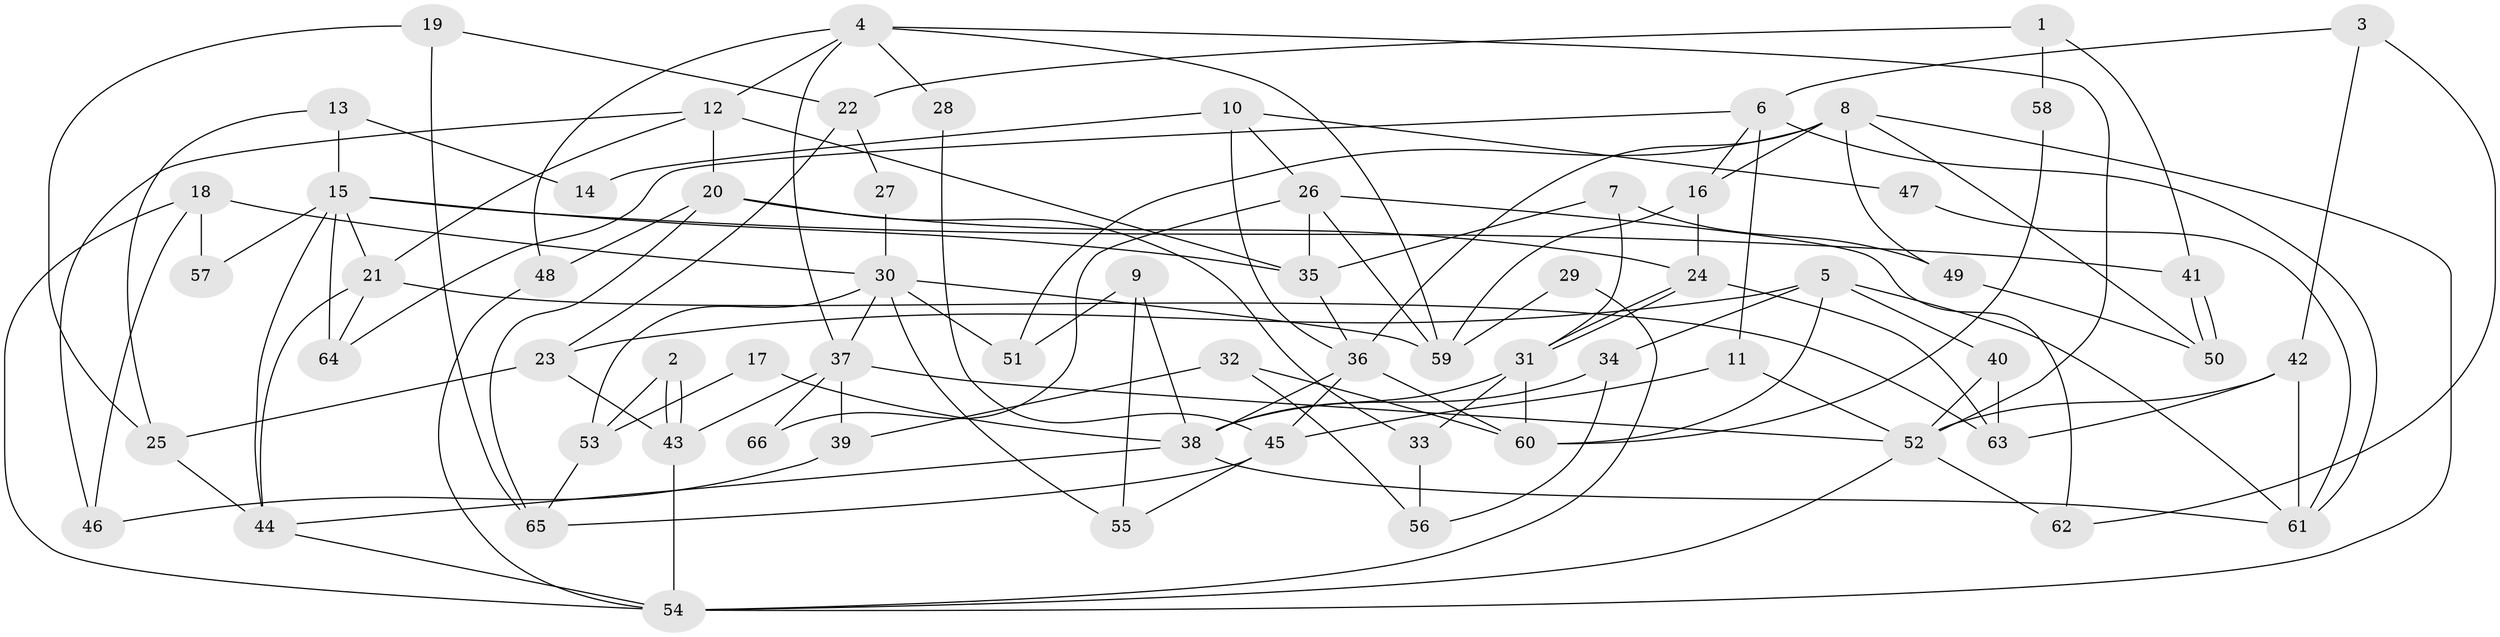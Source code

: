 // Generated by graph-tools (version 1.1) at 2025/26/03/09/25 03:26:20]
// undirected, 66 vertices, 132 edges
graph export_dot {
graph [start="1"]
  node [color=gray90,style=filled];
  1;
  2;
  3;
  4;
  5;
  6;
  7;
  8;
  9;
  10;
  11;
  12;
  13;
  14;
  15;
  16;
  17;
  18;
  19;
  20;
  21;
  22;
  23;
  24;
  25;
  26;
  27;
  28;
  29;
  30;
  31;
  32;
  33;
  34;
  35;
  36;
  37;
  38;
  39;
  40;
  41;
  42;
  43;
  44;
  45;
  46;
  47;
  48;
  49;
  50;
  51;
  52;
  53;
  54;
  55;
  56;
  57;
  58;
  59;
  60;
  61;
  62;
  63;
  64;
  65;
  66;
  1 -- 41;
  1 -- 22;
  1 -- 58;
  2 -- 43;
  2 -- 43;
  2 -- 53;
  3 -- 62;
  3 -- 6;
  3 -- 42;
  4 -- 12;
  4 -- 59;
  4 -- 28;
  4 -- 37;
  4 -- 48;
  4 -- 52;
  5 -- 60;
  5 -- 61;
  5 -- 23;
  5 -- 34;
  5 -- 40;
  6 -- 61;
  6 -- 16;
  6 -- 11;
  6 -- 64;
  7 -- 35;
  7 -- 31;
  7 -- 49;
  8 -- 54;
  8 -- 50;
  8 -- 16;
  8 -- 36;
  8 -- 49;
  8 -- 51;
  9 -- 38;
  9 -- 55;
  9 -- 51;
  10 -- 36;
  10 -- 26;
  10 -- 14;
  10 -- 47;
  11 -- 52;
  11 -- 45;
  12 -- 46;
  12 -- 20;
  12 -- 21;
  12 -- 35;
  13 -- 25;
  13 -- 15;
  13 -- 14;
  15 -- 64;
  15 -- 21;
  15 -- 35;
  15 -- 41;
  15 -- 44;
  15 -- 57;
  16 -- 24;
  16 -- 59;
  17 -- 53;
  17 -- 38;
  18 -- 54;
  18 -- 30;
  18 -- 46;
  18 -- 57;
  19 -- 65;
  19 -- 25;
  19 -- 22;
  20 -- 24;
  20 -- 48;
  20 -- 33;
  20 -- 65;
  21 -- 44;
  21 -- 63;
  21 -- 64;
  22 -- 23;
  22 -- 27;
  23 -- 43;
  23 -- 25;
  24 -- 31;
  24 -- 31;
  24 -- 63;
  25 -- 44;
  26 -- 35;
  26 -- 59;
  26 -- 62;
  26 -- 66;
  27 -- 30;
  28 -- 45;
  29 -- 54;
  29 -- 59;
  30 -- 37;
  30 -- 51;
  30 -- 53;
  30 -- 55;
  30 -- 59;
  31 -- 38;
  31 -- 33;
  31 -- 60;
  32 -- 56;
  32 -- 60;
  32 -- 39;
  33 -- 56;
  34 -- 38;
  34 -- 56;
  35 -- 36;
  36 -- 38;
  36 -- 45;
  36 -- 60;
  37 -- 52;
  37 -- 39;
  37 -- 43;
  37 -- 66;
  38 -- 44;
  38 -- 61;
  39 -- 46;
  40 -- 63;
  40 -- 52;
  41 -- 50;
  41 -- 50;
  42 -- 52;
  42 -- 61;
  42 -- 63;
  43 -- 54;
  44 -- 54;
  45 -- 55;
  45 -- 65;
  47 -- 61;
  48 -- 54;
  49 -- 50;
  52 -- 54;
  52 -- 62;
  53 -- 65;
  58 -- 60;
}
